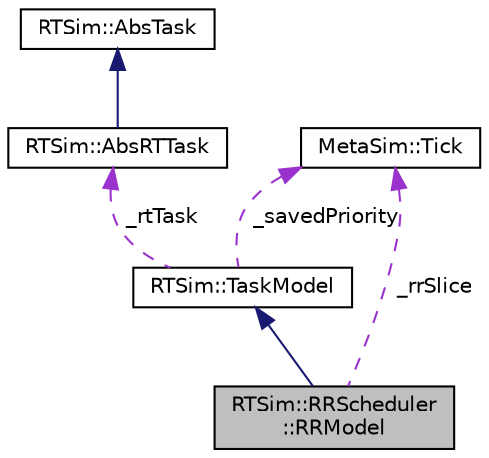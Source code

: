 digraph "RTSim::RRScheduler::RRModel"
{
  edge [fontname="Helvetica",fontsize="10",labelfontname="Helvetica",labelfontsize="10"];
  node [fontname="Helvetica",fontsize="10",shape=record];
  Node2 [label="RTSim::RRScheduler\l::RRModel",height=0.2,width=0.4,color="black", fillcolor="grey75", style="filled", fontcolor="black"];
  Node3 -> Node2 [dir="back",color="midnightblue",fontsize="10",style="solid",fontname="Helvetica"];
  Node3 [label="RTSim::TaskModel",height=0.2,width=0.4,color="black", fillcolor="white", style="filled",URL="$classRTSim_1_1TaskModel.html"];
  Node4 -> Node3 [dir="back",color="darkorchid3",fontsize="10",style="dashed",label=" _rtTask" ,fontname="Helvetica"];
  Node4 [label="RTSim::AbsRTTask",height=0.2,width=0.4,color="black", fillcolor="white", style="filled",URL="$classRTSim_1_1AbsRTTask.html"];
  Node5 -> Node4 [dir="back",color="midnightblue",fontsize="10",style="solid",fontname="Helvetica"];
  Node5 [label="RTSim::AbsTask",height=0.2,width=0.4,color="black", fillcolor="white", style="filled",URL="$classRTSim_1_1AbsTask.html"];
  Node6 -> Node3 [dir="back",color="darkorchid3",fontsize="10",style="dashed",label=" _savedPriority" ,fontname="Helvetica"];
  Node6 [label="MetaSim::Tick",height=0.2,width=0.4,color="black", fillcolor="white", style="filled",URL="$classMetaSim_1_1Tick.html"];
  Node6 -> Node2 [dir="back",color="darkorchid3",fontsize="10",style="dashed",label=" _rrSlice" ,fontname="Helvetica"];
}
